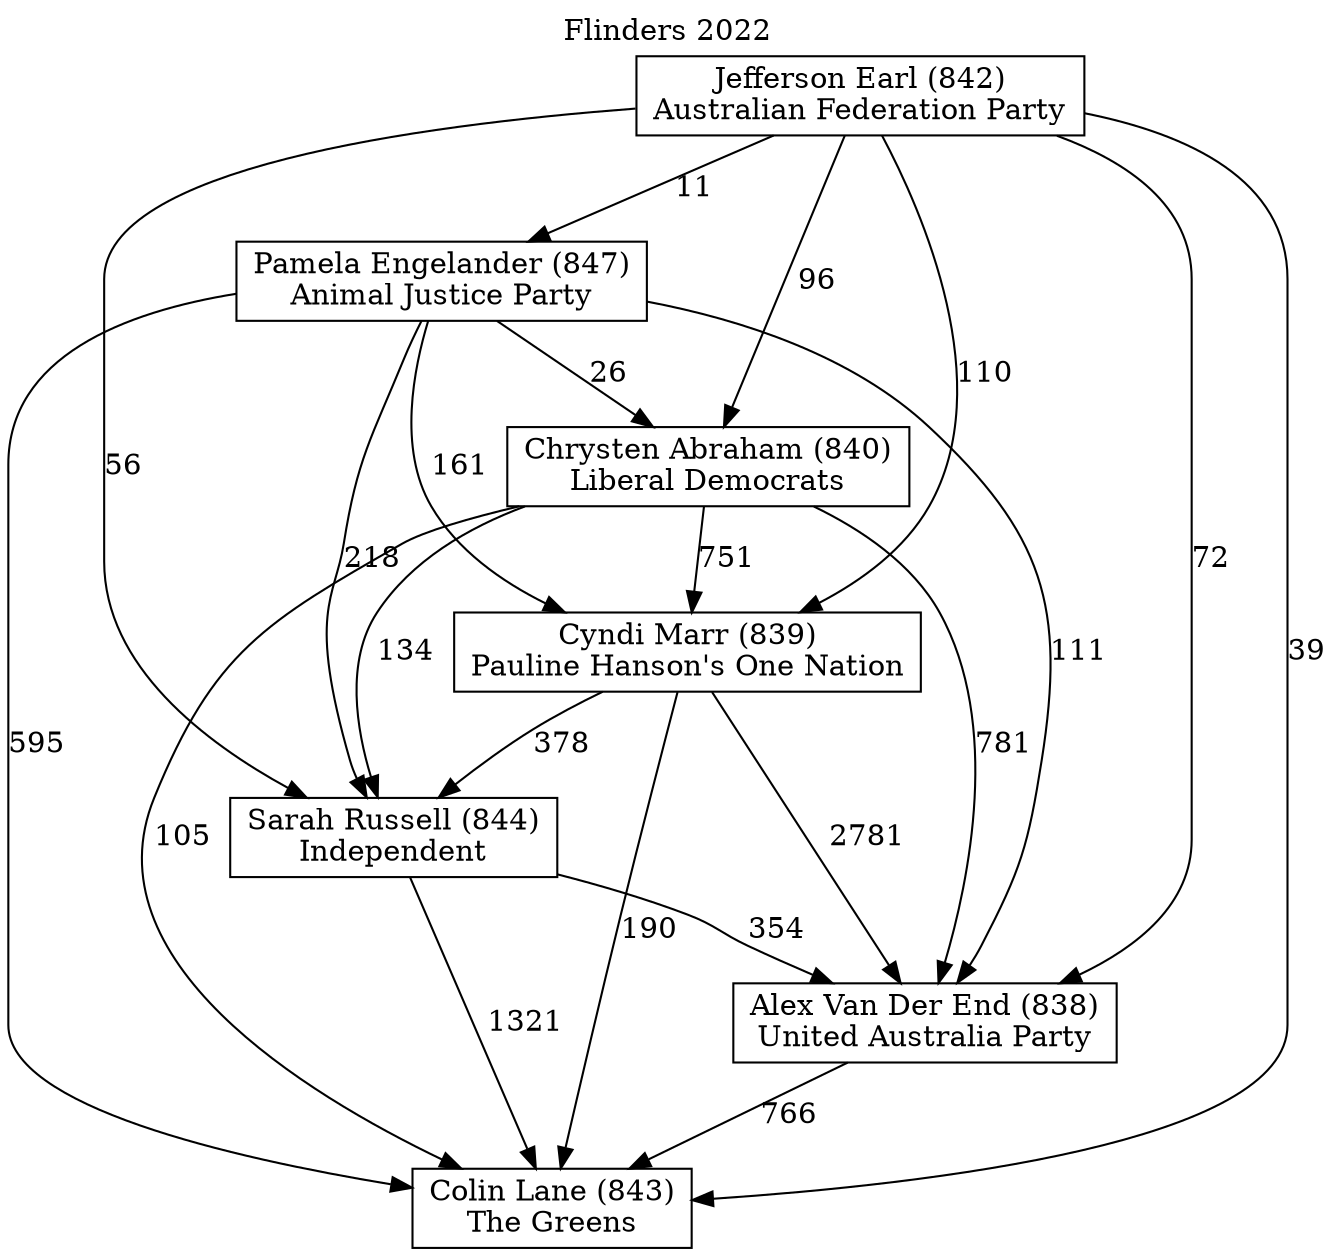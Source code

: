// House preference flow
digraph "Colin Lane (843)_Flinders_2022" {
	graph [label="Flinders 2022" labelloc=t mclimit=10]
	node [shape=box]
	"Alex Van Der End (838)" [label="Alex Van Der End (838)
United Australia Party"]
	"Cyndi Marr (839)" [label="Cyndi Marr (839)
Pauline Hanson's One Nation"]
	"Colin Lane (843)" [label="Colin Lane (843)
The Greens"]
	"Chrysten Abraham (840)" [label="Chrysten Abraham (840)
Liberal Democrats"]
	"Jefferson Earl (842)" [label="Jefferson Earl (842)
Australian Federation Party"]
	"Sarah Russell (844)" [label="Sarah Russell (844)
Independent"]
	"Pamela Engelander (847)" [label="Pamela Engelander (847)
Animal Justice Party"]
	"Cyndi Marr (839)" -> "Sarah Russell (844)" [label=378]
	"Chrysten Abraham (840)" -> "Colin Lane (843)" [label=105]
	"Jefferson Earl (842)" -> "Colin Lane (843)" [label=39]
	"Cyndi Marr (839)" -> "Alex Van Der End (838)" [label=2781]
	"Jefferson Earl (842)" -> "Pamela Engelander (847)" [label=11]
	"Pamela Engelander (847)" -> "Alex Van Der End (838)" [label=111]
	"Sarah Russell (844)" -> "Colin Lane (843)" [label=1321]
	"Pamela Engelander (847)" -> "Cyndi Marr (839)" [label=161]
	"Pamela Engelander (847)" -> "Sarah Russell (844)" [label=218]
	"Chrysten Abraham (840)" -> "Cyndi Marr (839)" [label=751]
	"Chrysten Abraham (840)" -> "Alex Van Der End (838)" [label=781]
	"Jefferson Earl (842)" -> "Sarah Russell (844)" [label=56]
	"Jefferson Earl (842)" -> "Alex Van Der End (838)" [label=72]
	"Pamela Engelander (847)" -> "Chrysten Abraham (840)" [label=26]
	"Alex Van Der End (838)" -> "Colin Lane (843)" [label=766]
	"Cyndi Marr (839)" -> "Colin Lane (843)" [label=190]
	"Jefferson Earl (842)" -> "Chrysten Abraham (840)" [label=96]
	"Pamela Engelander (847)" -> "Colin Lane (843)" [label=595]
	"Sarah Russell (844)" -> "Alex Van Der End (838)" [label=354]
	"Jefferson Earl (842)" -> "Cyndi Marr (839)" [label=110]
	"Chrysten Abraham (840)" -> "Sarah Russell (844)" [label=134]
}
